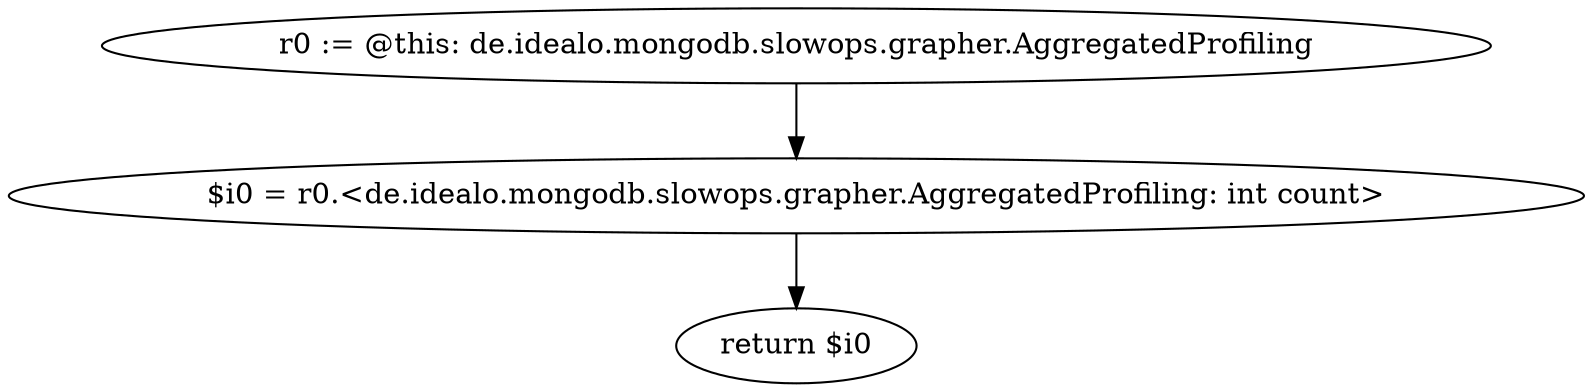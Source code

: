 digraph "unitGraph" {
    "r0 := @this: de.idealo.mongodb.slowops.grapher.AggregatedProfiling"
    "$i0 = r0.<de.idealo.mongodb.slowops.grapher.AggregatedProfiling: int count>"
    "return $i0"
    "r0 := @this: de.idealo.mongodb.slowops.grapher.AggregatedProfiling"->"$i0 = r0.<de.idealo.mongodb.slowops.grapher.AggregatedProfiling: int count>";
    "$i0 = r0.<de.idealo.mongodb.slowops.grapher.AggregatedProfiling: int count>"->"return $i0";
}
